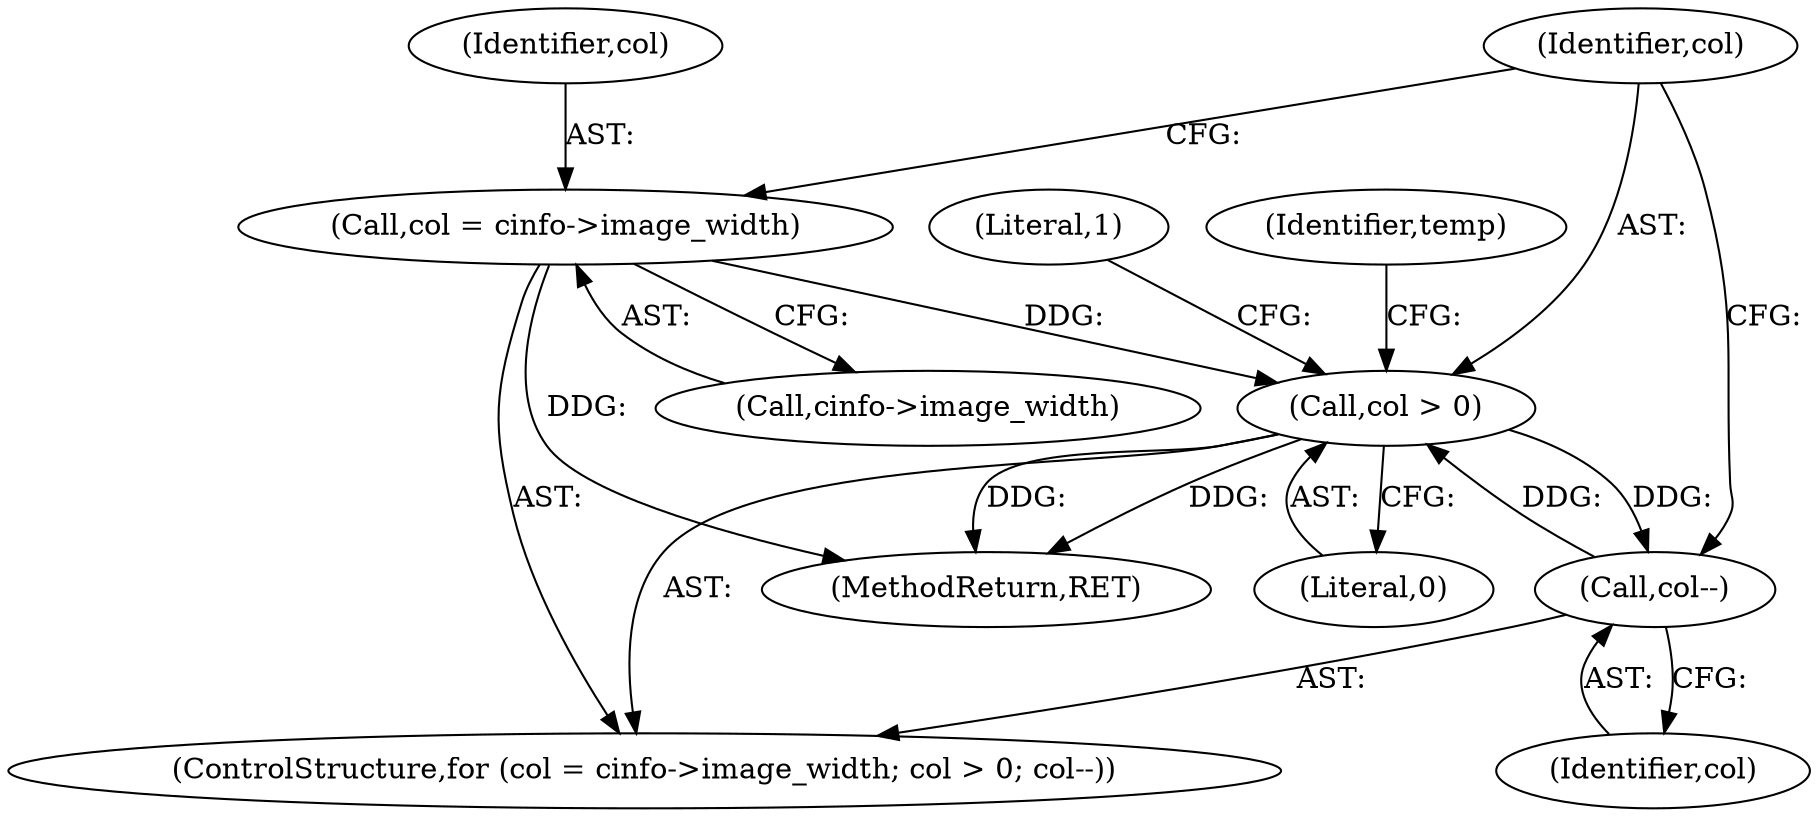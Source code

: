 digraph "0_libjpeg-turbo_9c78a04df4e44ef6487eee99c4258397f4fdca55_2@API" {
"1000158" [label="(Call,col = cinfo->image_width)"];
"1000163" [label="(Call,col > 0)"];
"1000166" [label="(Call,col--)"];
"1000164" [label="(Identifier,col)"];
"1000256" [label="(MethodReturn,RET)"];
"1000255" [label="(Literal,1)"];
"1000171" [label="(Identifier,temp)"];
"1000165" [label="(Literal,0)"];
"1000167" [label="(Identifier,col)"];
"1000160" [label="(Call,cinfo->image_width)"];
"1000159" [label="(Identifier,col)"];
"1000166" [label="(Call,col--)"];
"1000157" [label="(ControlStructure,for (col = cinfo->image_width; col > 0; col--))"];
"1000163" [label="(Call,col > 0)"];
"1000158" [label="(Call,col = cinfo->image_width)"];
"1000158" -> "1000157"  [label="AST: "];
"1000158" -> "1000160"  [label="CFG: "];
"1000159" -> "1000158"  [label="AST: "];
"1000160" -> "1000158"  [label="AST: "];
"1000164" -> "1000158"  [label="CFG: "];
"1000158" -> "1000256"  [label="DDG: "];
"1000158" -> "1000163"  [label="DDG: "];
"1000163" -> "1000157"  [label="AST: "];
"1000163" -> "1000165"  [label="CFG: "];
"1000164" -> "1000163"  [label="AST: "];
"1000165" -> "1000163"  [label="AST: "];
"1000171" -> "1000163"  [label="CFG: "];
"1000255" -> "1000163"  [label="CFG: "];
"1000163" -> "1000256"  [label="DDG: "];
"1000163" -> "1000256"  [label="DDG: "];
"1000166" -> "1000163"  [label="DDG: "];
"1000163" -> "1000166"  [label="DDG: "];
"1000166" -> "1000157"  [label="AST: "];
"1000166" -> "1000167"  [label="CFG: "];
"1000167" -> "1000166"  [label="AST: "];
"1000164" -> "1000166"  [label="CFG: "];
}
